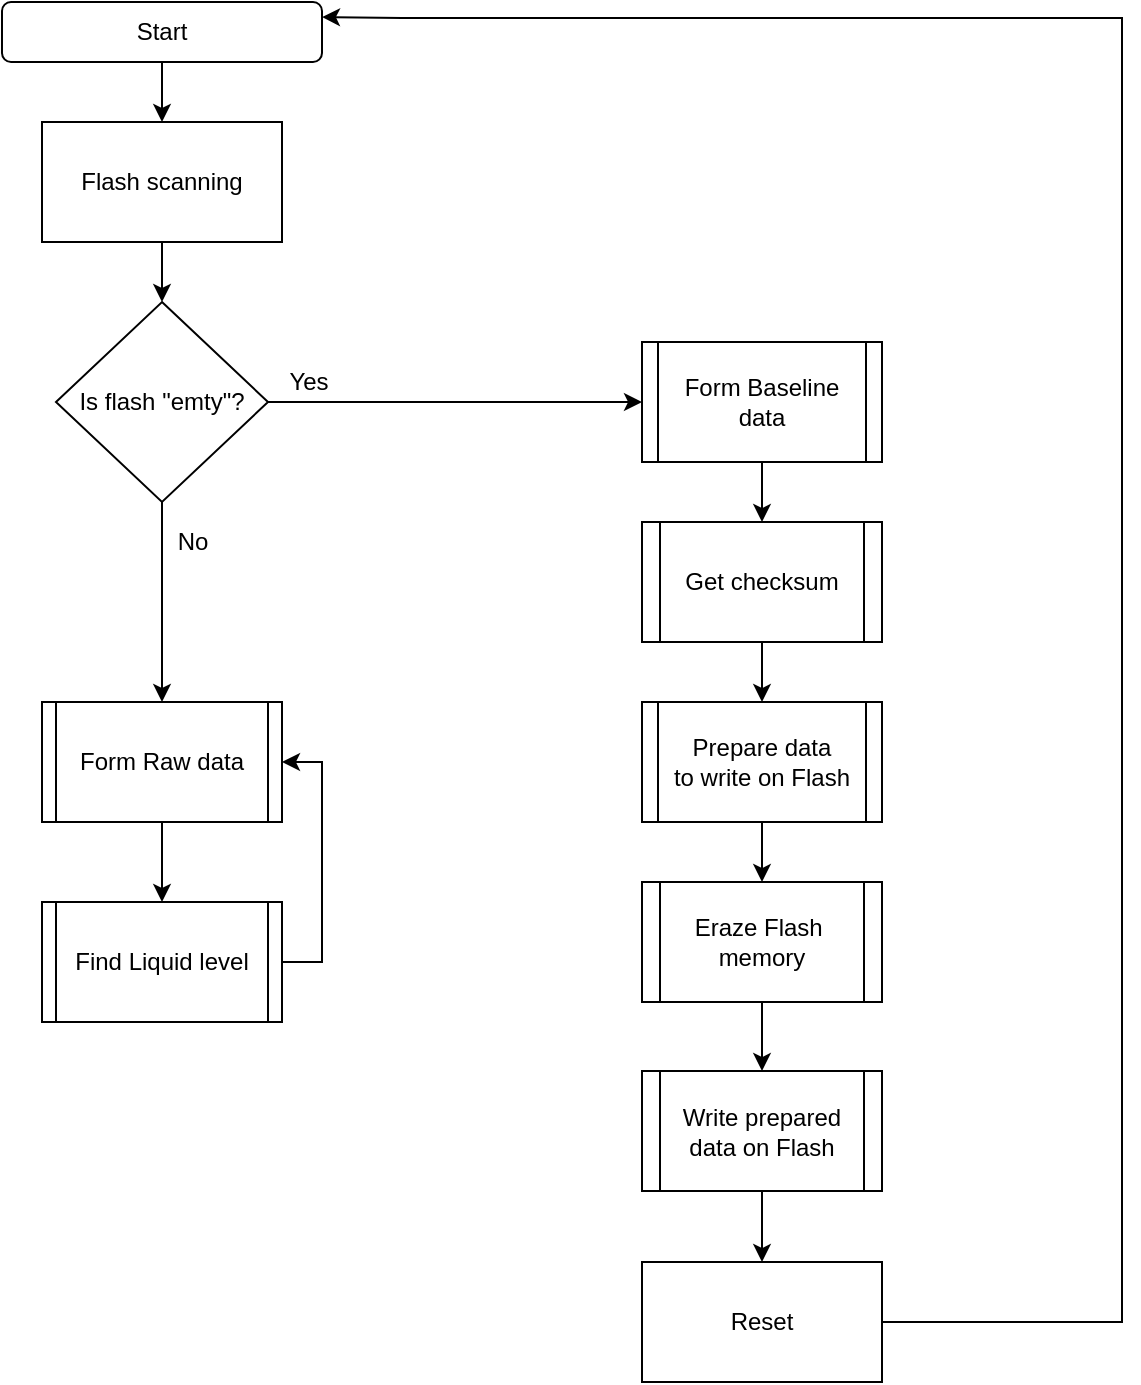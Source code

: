 <mxfile version="12.8.1" type="google"><diagram id="C5RBs43oDa-KdzZeNtuy" name="Page-1"><mxGraphModel dx="1422" dy="794" grid="1" gridSize="10" guides="1" tooltips="1" connect="1" arrows="1" fold="1" page="1" pageScale="1" pageWidth="827" pageHeight="1169" math="0" shadow="0"><root><mxCell id="WIyWlLk6GJQsqaUBKTNV-0"/><mxCell id="WIyWlLk6GJQsqaUBKTNV-1" parent="WIyWlLk6GJQsqaUBKTNV-0"/><mxCell id="WhEp67oazbWrNIrGUM3G-21" style="edgeStyle=orthogonalEdgeStyle;rounded=0;orthogonalLoop=1;jettySize=auto;html=1;exitX=1;exitY=0.5;exitDx=0;exitDy=0;entryX=1;entryY=0.25;entryDx=0;entryDy=0;" edge="1" parent="WIyWlLk6GJQsqaUBKTNV-1" source="WhEp67oazbWrNIrGUM3G-16" target="WIyWlLk6GJQsqaUBKTNV-3"><mxGeometry relative="1" as="geometry"><mxPoint x="680" y="60" as="targetPoint"/><Array as="points"><mxPoint x="680" y="710"/><mxPoint x="680" y="58"/><mxPoint x="320" y="58"/></Array></mxGeometry></mxCell><mxCell id="WhEp67oazbWrNIrGUM3G-2" style="edgeStyle=orthogonalEdgeStyle;rounded=0;orthogonalLoop=1;jettySize=auto;html=1;exitX=0.5;exitY=1;exitDx=0;exitDy=0;entryX=0.5;entryY=0;entryDx=0;entryDy=0;" edge="1" parent="WIyWlLk6GJQsqaUBKTNV-1" source="WIyWlLk6GJQsqaUBKTNV-3" target="WhEp67oazbWrNIrGUM3G-1"><mxGeometry relative="1" as="geometry"/></mxCell><mxCell id="WIyWlLk6GJQsqaUBKTNV-3" value="Start" style="rounded=1;whiteSpace=wrap;html=1;fontSize=12;glass=0;strokeWidth=1;shadow=0;" parent="WIyWlLk6GJQsqaUBKTNV-1" vertex="1"><mxGeometry x="120" y="50" width="160" height="30" as="geometry"/></mxCell><mxCell id="WhEp67oazbWrNIrGUM3G-4" style="edgeStyle=orthogonalEdgeStyle;rounded=0;orthogonalLoop=1;jettySize=auto;html=1;exitX=0.5;exitY=1;exitDx=0;exitDy=0;entryX=0.5;entryY=0;entryDx=0;entryDy=0;" edge="1" parent="WIyWlLk6GJQsqaUBKTNV-1" source="WhEp67oazbWrNIrGUM3G-1" target="WhEp67oazbWrNIrGUM3G-3"><mxGeometry relative="1" as="geometry"/></mxCell><mxCell id="WhEp67oazbWrNIrGUM3G-1" value="Flash scanning" style="rounded=0;whiteSpace=wrap;html=1;" vertex="1" parent="WIyWlLk6GJQsqaUBKTNV-1"><mxGeometry x="140" y="110" width="120" height="60" as="geometry"/></mxCell><mxCell id="WhEp67oazbWrNIrGUM3G-5" style="edgeStyle=orthogonalEdgeStyle;rounded=0;orthogonalLoop=1;jettySize=auto;html=1;exitX=1;exitY=0.5;exitDx=0;exitDy=0;entryX=0;entryY=0.5;entryDx=0;entryDy=0;" edge="1" parent="WIyWlLk6GJQsqaUBKTNV-1" source="WhEp67oazbWrNIrGUM3G-3"><mxGeometry relative="1" as="geometry"><mxPoint x="440" y="250" as="targetPoint"/></mxGeometry></mxCell><mxCell id="WhEp67oazbWrNIrGUM3G-30" style="edgeStyle=orthogonalEdgeStyle;rounded=0;orthogonalLoop=1;jettySize=auto;html=1;exitX=0.5;exitY=1;exitDx=0;exitDy=0;" edge="1" parent="WIyWlLk6GJQsqaUBKTNV-1" source="WhEp67oazbWrNIrGUM3G-3" target="WhEp67oazbWrNIrGUM3G-27"><mxGeometry relative="1" as="geometry"/></mxCell><mxCell id="WhEp67oazbWrNIrGUM3G-3" value="Is flash &quot;emty&quot;?" style="rhombus;whiteSpace=wrap;html=1;" vertex="1" parent="WIyWlLk6GJQsqaUBKTNV-1"><mxGeometry x="147" y="200" width="106" height="100" as="geometry"/></mxCell><mxCell id="WhEp67oazbWrNIrGUM3G-6" value="Yes" style="text;html=1;align=center;verticalAlign=middle;resizable=0;points=[];autosize=1;" vertex="1" parent="WIyWlLk6GJQsqaUBKTNV-1"><mxGeometry x="253" y="230" width="40" height="20" as="geometry"/></mxCell><mxCell id="WhEp67oazbWrNIrGUM3G-9" style="edgeStyle=orthogonalEdgeStyle;rounded=0;orthogonalLoop=1;jettySize=auto;html=1;exitX=0.5;exitY=1;exitDx=0;exitDy=0;" edge="1" parent="WIyWlLk6GJQsqaUBKTNV-1"><mxGeometry relative="1" as="geometry"><mxPoint x="500" y="280" as="sourcePoint"/><mxPoint x="500" y="310" as="targetPoint"/></mxGeometry></mxCell><mxCell id="WhEp67oazbWrNIrGUM3G-11" value="Form Baseline&lt;br&gt;data" style="shape=process;whiteSpace=wrap;html=1;backgroundOutline=1;size=0.067;" vertex="1" parent="WIyWlLk6GJQsqaUBKTNV-1"><mxGeometry x="440" y="220" width="120" height="60" as="geometry"/></mxCell><mxCell id="WhEp67oazbWrNIrGUM3G-17" style="edgeStyle=orthogonalEdgeStyle;rounded=0;orthogonalLoop=1;jettySize=auto;html=1;exitX=0.5;exitY=1;exitDx=0;exitDy=0;entryX=0.5;entryY=0;entryDx=0;entryDy=0;" edge="1" parent="WIyWlLk6GJQsqaUBKTNV-1" source="WhEp67oazbWrNIrGUM3G-12" target="WhEp67oazbWrNIrGUM3G-13"><mxGeometry relative="1" as="geometry"/></mxCell><mxCell id="WhEp67oazbWrNIrGUM3G-12" value="Get checksum" style="shape=process;whiteSpace=wrap;html=1;backgroundOutline=1;size=0.075;" vertex="1" parent="WIyWlLk6GJQsqaUBKTNV-1"><mxGeometry x="440" y="310" width="120" height="60" as="geometry"/></mxCell><mxCell id="WhEp67oazbWrNIrGUM3G-18" style="edgeStyle=orthogonalEdgeStyle;rounded=0;orthogonalLoop=1;jettySize=auto;html=1;exitX=0.5;exitY=1;exitDx=0;exitDy=0;entryX=0.5;entryY=0;entryDx=0;entryDy=0;" edge="1" parent="WIyWlLk6GJQsqaUBKTNV-1" source="WhEp67oazbWrNIrGUM3G-13" target="WhEp67oazbWrNIrGUM3G-14"><mxGeometry relative="1" as="geometry"/></mxCell><mxCell id="WhEp67oazbWrNIrGUM3G-13" value="Prepare data&lt;br&gt;to write on Flash" style="shape=process;whiteSpace=wrap;html=1;backgroundOutline=1;size=0.067;" vertex="1" parent="WIyWlLk6GJQsqaUBKTNV-1"><mxGeometry x="440" y="400" width="120" height="60" as="geometry"/></mxCell><mxCell id="WhEp67oazbWrNIrGUM3G-19" style="edgeStyle=orthogonalEdgeStyle;rounded=0;orthogonalLoop=1;jettySize=auto;html=1;exitX=0.5;exitY=1;exitDx=0;exitDy=0;entryX=0.5;entryY=0;entryDx=0;entryDy=0;" edge="1" parent="WIyWlLk6GJQsqaUBKTNV-1" source="WhEp67oazbWrNIrGUM3G-14" target="WhEp67oazbWrNIrGUM3G-15"><mxGeometry relative="1" as="geometry"/></mxCell><mxCell id="WhEp67oazbWrNIrGUM3G-14" value="Eraze Flash&amp;nbsp;&lt;br&gt;memory" style="shape=process;whiteSpace=wrap;html=1;backgroundOutline=1;size=0.075;" vertex="1" parent="WIyWlLk6GJQsqaUBKTNV-1"><mxGeometry x="440" y="490" width="120" height="60" as="geometry"/></mxCell><mxCell id="WhEp67oazbWrNIrGUM3G-20" style="edgeStyle=orthogonalEdgeStyle;rounded=0;orthogonalLoop=1;jettySize=auto;html=1;exitX=0.5;exitY=1;exitDx=0;exitDy=0;entryX=0.5;entryY=0;entryDx=0;entryDy=0;" edge="1" parent="WIyWlLk6GJQsqaUBKTNV-1" source="WhEp67oazbWrNIrGUM3G-15" target="WhEp67oazbWrNIrGUM3G-16"><mxGeometry relative="1" as="geometry"/></mxCell><mxCell id="WhEp67oazbWrNIrGUM3G-15" value="Write prepared data on Flash" style="shape=process;whiteSpace=wrap;html=1;backgroundOutline=1;size=0.075;" vertex="1" parent="WIyWlLk6GJQsqaUBKTNV-1"><mxGeometry x="440" y="584.5" width="120" height="60" as="geometry"/></mxCell><mxCell id="WhEp67oazbWrNIrGUM3G-16" value="Reset" style="rounded=0;whiteSpace=wrap;html=1;" vertex="1" parent="WIyWlLk6GJQsqaUBKTNV-1"><mxGeometry x="440" y="680" width="120" height="60" as="geometry"/></mxCell><mxCell id="WhEp67oazbWrNIrGUM3G-32" style="edgeStyle=orthogonalEdgeStyle;rounded=0;orthogonalLoop=1;jettySize=auto;html=1;exitX=0.5;exitY=1;exitDx=0;exitDy=0;entryX=0.5;entryY=0;entryDx=0;entryDy=0;" edge="1" parent="WIyWlLk6GJQsqaUBKTNV-1" source="WhEp67oazbWrNIrGUM3G-27" target="WhEp67oazbWrNIrGUM3G-29"><mxGeometry relative="1" as="geometry"/></mxCell><mxCell id="WhEp67oazbWrNIrGUM3G-27" value="Form Raw data" style="shape=process;whiteSpace=wrap;html=1;backgroundOutline=1;size=0.058;" vertex="1" parent="WIyWlLk6GJQsqaUBKTNV-1"><mxGeometry x="140" y="400" width="120" height="60" as="geometry"/></mxCell><mxCell id="WhEp67oazbWrNIrGUM3G-33" style="edgeStyle=orthogonalEdgeStyle;rounded=0;orthogonalLoop=1;jettySize=auto;html=1;exitX=1;exitY=0.5;exitDx=0;exitDy=0;entryX=1;entryY=0.5;entryDx=0;entryDy=0;" edge="1" parent="WIyWlLk6GJQsqaUBKTNV-1" source="WhEp67oazbWrNIrGUM3G-29" target="WhEp67oazbWrNIrGUM3G-27"><mxGeometry relative="1" as="geometry"/></mxCell><mxCell id="WhEp67oazbWrNIrGUM3G-29" value="Find Liquid level" style="shape=process;whiteSpace=wrap;html=1;backgroundOutline=1;size=0.058;" vertex="1" parent="WIyWlLk6GJQsqaUBKTNV-1"><mxGeometry x="140" y="500" width="120" height="60" as="geometry"/></mxCell><mxCell id="WhEp67oazbWrNIrGUM3G-31" value="No" style="text;html=1;align=center;verticalAlign=middle;resizable=0;points=[];autosize=1;" vertex="1" parent="WIyWlLk6GJQsqaUBKTNV-1"><mxGeometry x="200" y="310" width="30" height="20" as="geometry"/></mxCell></root></mxGraphModel></diagram></mxfile>